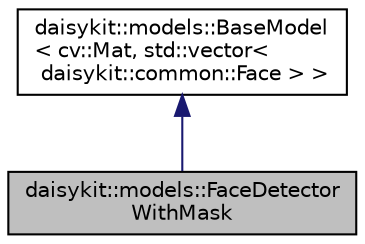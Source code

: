 digraph "daisykit::models::FaceDetectorWithMask"
{
 // LATEX_PDF_SIZE
  edge [fontname="Helvetica",fontsize="10",labelfontname="Helvetica",labelfontsize="10"];
  node [fontname="Helvetica",fontsize="10",shape=record];
  Node1 [label="daisykit::models::FaceDetector\lWithMask",height=0.2,width=0.4,color="black", fillcolor="grey75", style="filled", fontcolor="black",tooltip=" "];
  Node2 -> Node1 [dir="back",color="midnightblue",fontsize="10",style="solid",fontname="Helvetica"];
  Node2 [label="daisykit::models::BaseModel\l\< cv::Mat, std::vector\<\l daisykit::common::Face \> \>",height=0.2,width=0.4,color="black", fillcolor="white", style="filled",URL="$classdaisykit_1_1models_1_1BaseModel.html",tooltip=" "];
}
